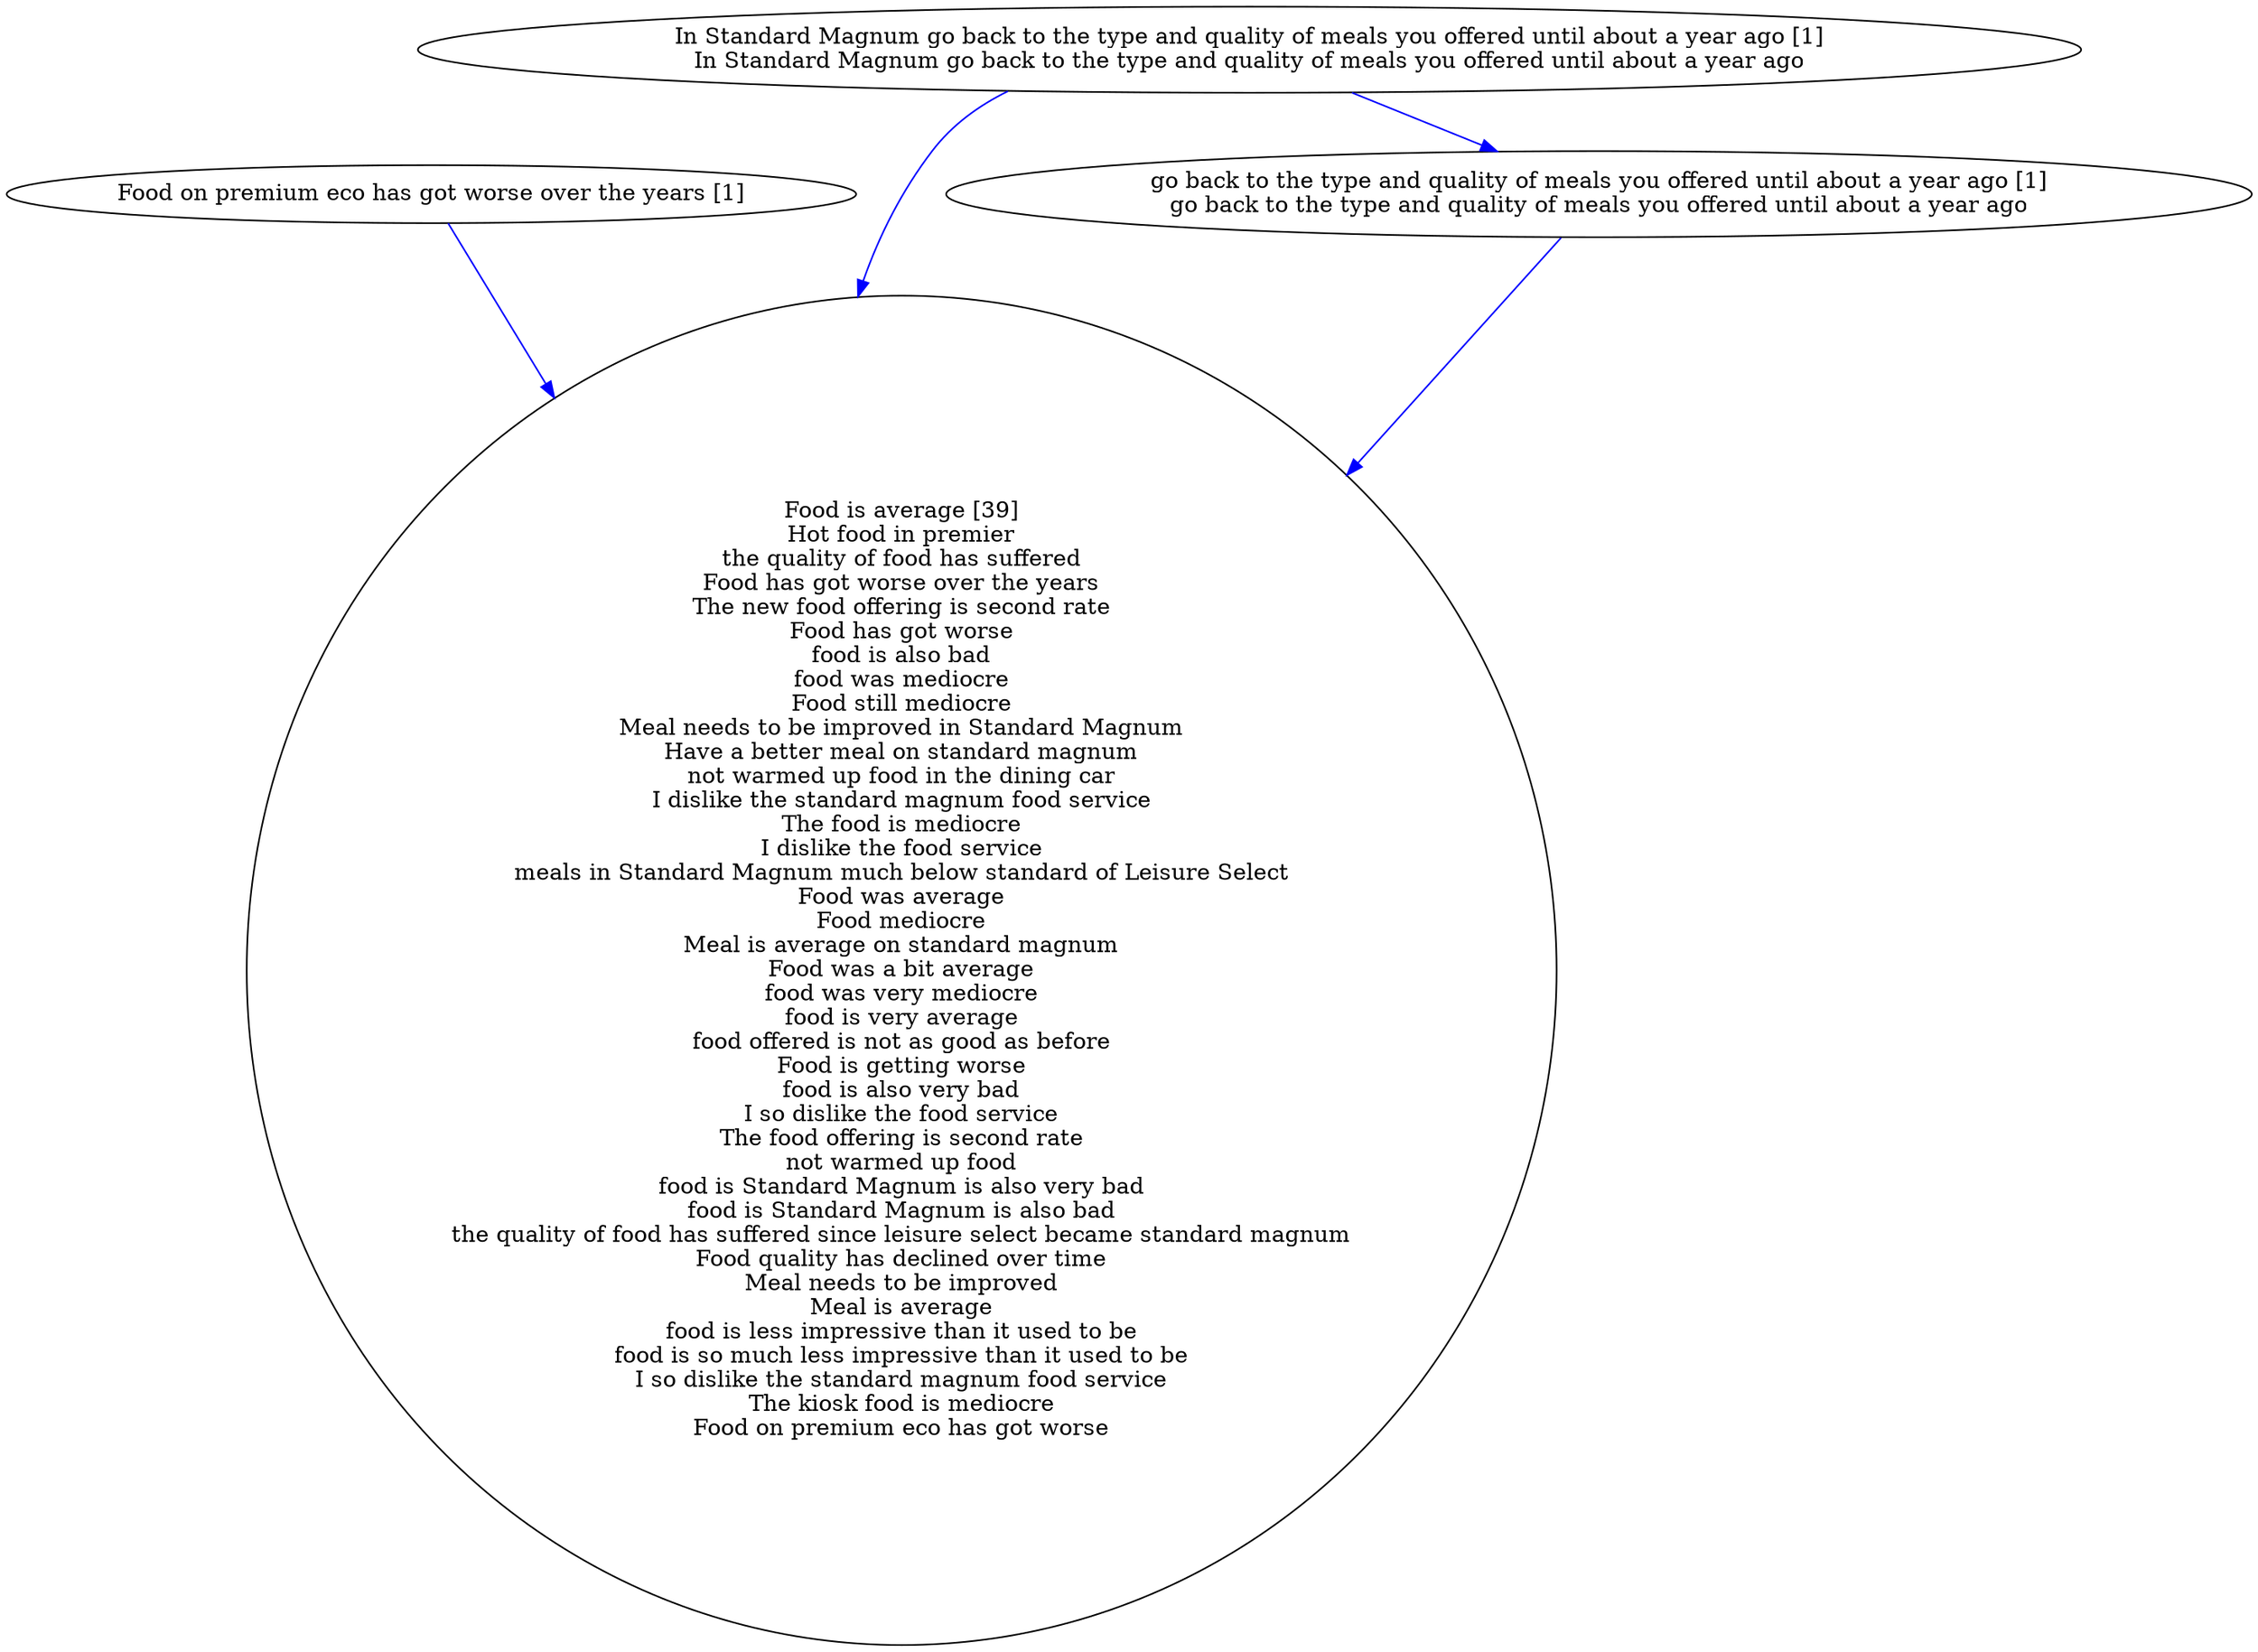digraph collapsedGraph {
"Food is average [39]\nHot food in premier\nthe quality of food has suffered\nFood has got worse over the years\nThe new food offering is second rate\nFood has got worse\nfood is also bad\nfood was mediocre\nFood still mediocre\nMeal needs to be improved in Standard Magnum\nHave a better meal on standard magnum\nnot warmed up food in the dining car\nI dislike the standard magnum food service\nThe food is mediocre\nI dislike the food service\nmeals in Standard Magnum much below standard of Leisure Select\nFood was average\nFood mediocre\nMeal is average on standard magnum\nFood was a bit average\nfood was very mediocre\nfood is very average\nfood offered is not as good as before\nFood is getting worse\nfood is also very bad\nI so dislike the food service\nThe food offering is second rate\nnot warmed up food\nfood is Standard Magnum is also very bad\nfood is Standard Magnum is also bad\nthe quality of food has suffered since leisure select became standard magnum\nFood quality has declined over time\nMeal needs to be improved\nMeal is average\nfood is less impressive than it used to be\nfood is so much less impressive than it used to be\nI so dislike the standard magnum food service\nThe kiosk food is mediocre\nFood on premium eco has got worse""Food on premium eco has got worse over the years [1]""In Standard Magnum go back to the type and quality of meals you offered until about a year ago [1]\nIn Standard Magnum go back to the type and quality of meals you offered until about a year ago""go back to the type and quality of meals you offered until about a year ago [1]\ngo back to the type and quality of meals you offered until about a year ago""In Standard Magnum go back to the type and quality of meals you offered until about a year ago [1]\nIn Standard Magnum go back to the type and quality of meals you offered until about a year ago" -> "go back to the type and quality of meals you offered until about a year ago [1]\ngo back to the type and quality of meals you offered until about a year ago" [color=blue]
"Food on premium eco has got worse over the years [1]" -> "Food is average [39]\nHot food in premier\nthe quality of food has suffered\nFood has got worse over the years\nThe new food offering is second rate\nFood has got worse\nfood is also bad\nfood was mediocre\nFood still mediocre\nMeal needs to be improved in Standard Magnum\nHave a better meal on standard magnum\nnot warmed up food in the dining car\nI dislike the standard magnum food service\nThe food is mediocre\nI dislike the food service\nmeals in Standard Magnum much below standard of Leisure Select\nFood was average\nFood mediocre\nMeal is average on standard magnum\nFood was a bit average\nfood was very mediocre\nfood is very average\nfood offered is not as good as before\nFood is getting worse\nfood is also very bad\nI so dislike the food service\nThe food offering is second rate\nnot warmed up food\nfood is Standard Magnum is also very bad\nfood is Standard Magnum is also bad\nthe quality of food has suffered since leisure select became standard magnum\nFood quality has declined over time\nMeal needs to be improved\nMeal is average\nfood is less impressive than it used to be\nfood is so much less impressive than it used to be\nI so dislike the standard magnum food service\nThe kiosk food is mediocre\nFood on premium eco has got worse" [color=blue]
"In Standard Magnum go back to the type and quality of meals you offered until about a year ago [1]\nIn Standard Magnum go back to the type and quality of meals you offered until about a year ago" -> "Food is average [39]\nHot food in premier\nthe quality of food has suffered\nFood has got worse over the years\nThe new food offering is second rate\nFood has got worse\nfood is also bad\nfood was mediocre\nFood still mediocre\nMeal needs to be improved in Standard Magnum\nHave a better meal on standard magnum\nnot warmed up food in the dining car\nI dislike the standard magnum food service\nThe food is mediocre\nI dislike the food service\nmeals in Standard Magnum much below standard of Leisure Select\nFood was average\nFood mediocre\nMeal is average on standard magnum\nFood was a bit average\nfood was very mediocre\nfood is very average\nfood offered is not as good as before\nFood is getting worse\nfood is also very bad\nI so dislike the food service\nThe food offering is second rate\nnot warmed up food\nfood is Standard Magnum is also very bad\nfood is Standard Magnum is also bad\nthe quality of food has suffered since leisure select became standard magnum\nFood quality has declined over time\nMeal needs to be improved\nMeal is average\nfood is less impressive than it used to be\nfood is so much less impressive than it used to be\nI so dislike the standard magnum food service\nThe kiosk food is mediocre\nFood on premium eco has got worse" [color=blue]
"go back to the type and quality of meals you offered until about a year ago [1]\ngo back to the type and quality of meals you offered until about a year ago" -> "Food is average [39]\nHot food in premier\nthe quality of food has suffered\nFood has got worse over the years\nThe new food offering is second rate\nFood has got worse\nfood is also bad\nfood was mediocre\nFood still mediocre\nMeal needs to be improved in Standard Magnum\nHave a better meal on standard magnum\nnot warmed up food in the dining car\nI dislike the standard magnum food service\nThe food is mediocre\nI dislike the food service\nmeals in Standard Magnum much below standard of Leisure Select\nFood was average\nFood mediocre\nMeal is average on standard magnum\nFood was a bit average\nfood was very mediocre\nfood is very average\nfood offered is not as good as before\nFood is getting worse\nfood is also very bad\nI so dislike the food service\nThe food offering is second rate\nnot warmed up food\nfood is Standard Magnum is also very bad\nfood is Standard Magnum is also bad\nthe quality of food has suffered since leisure select became standard magnum\nFood quality has declined over time\nMeal needs to be improved\nMeal is average\nfood is less impressive than it used to be\nfood is so much less impressive than it used to be\nI so dislike the standard magnum food service\nThe kiosk food is mediocre\nFood on premium eco has got worse" [color=blue]
}